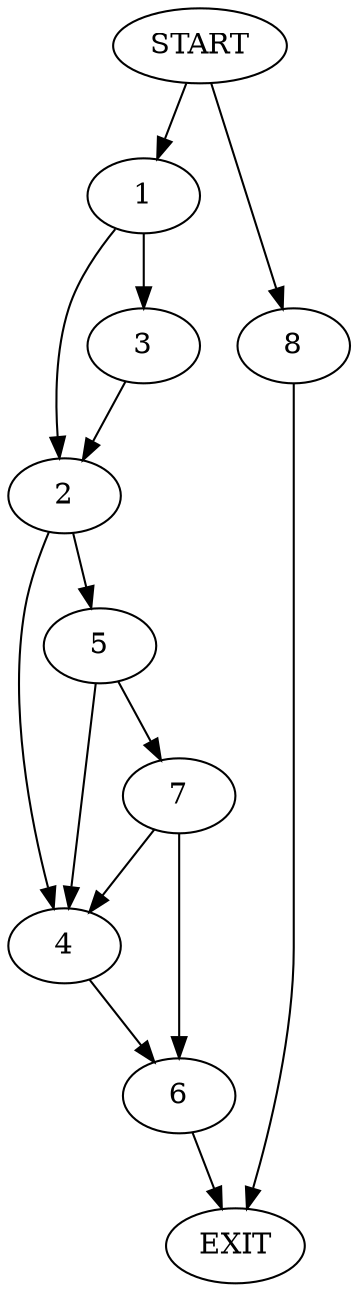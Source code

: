 digraph {
0 [label="START"]
9 [label="EXIT"]
0 -> 1
1 -> 2
1 -> 3
2 -> 4
2 -> 5
3 -> 2
4 -> 6
5 -> 4
5 -> 7
7 -> 6
7 -> 4
6 -> 9
0 -> 8
8 -> 9
}

